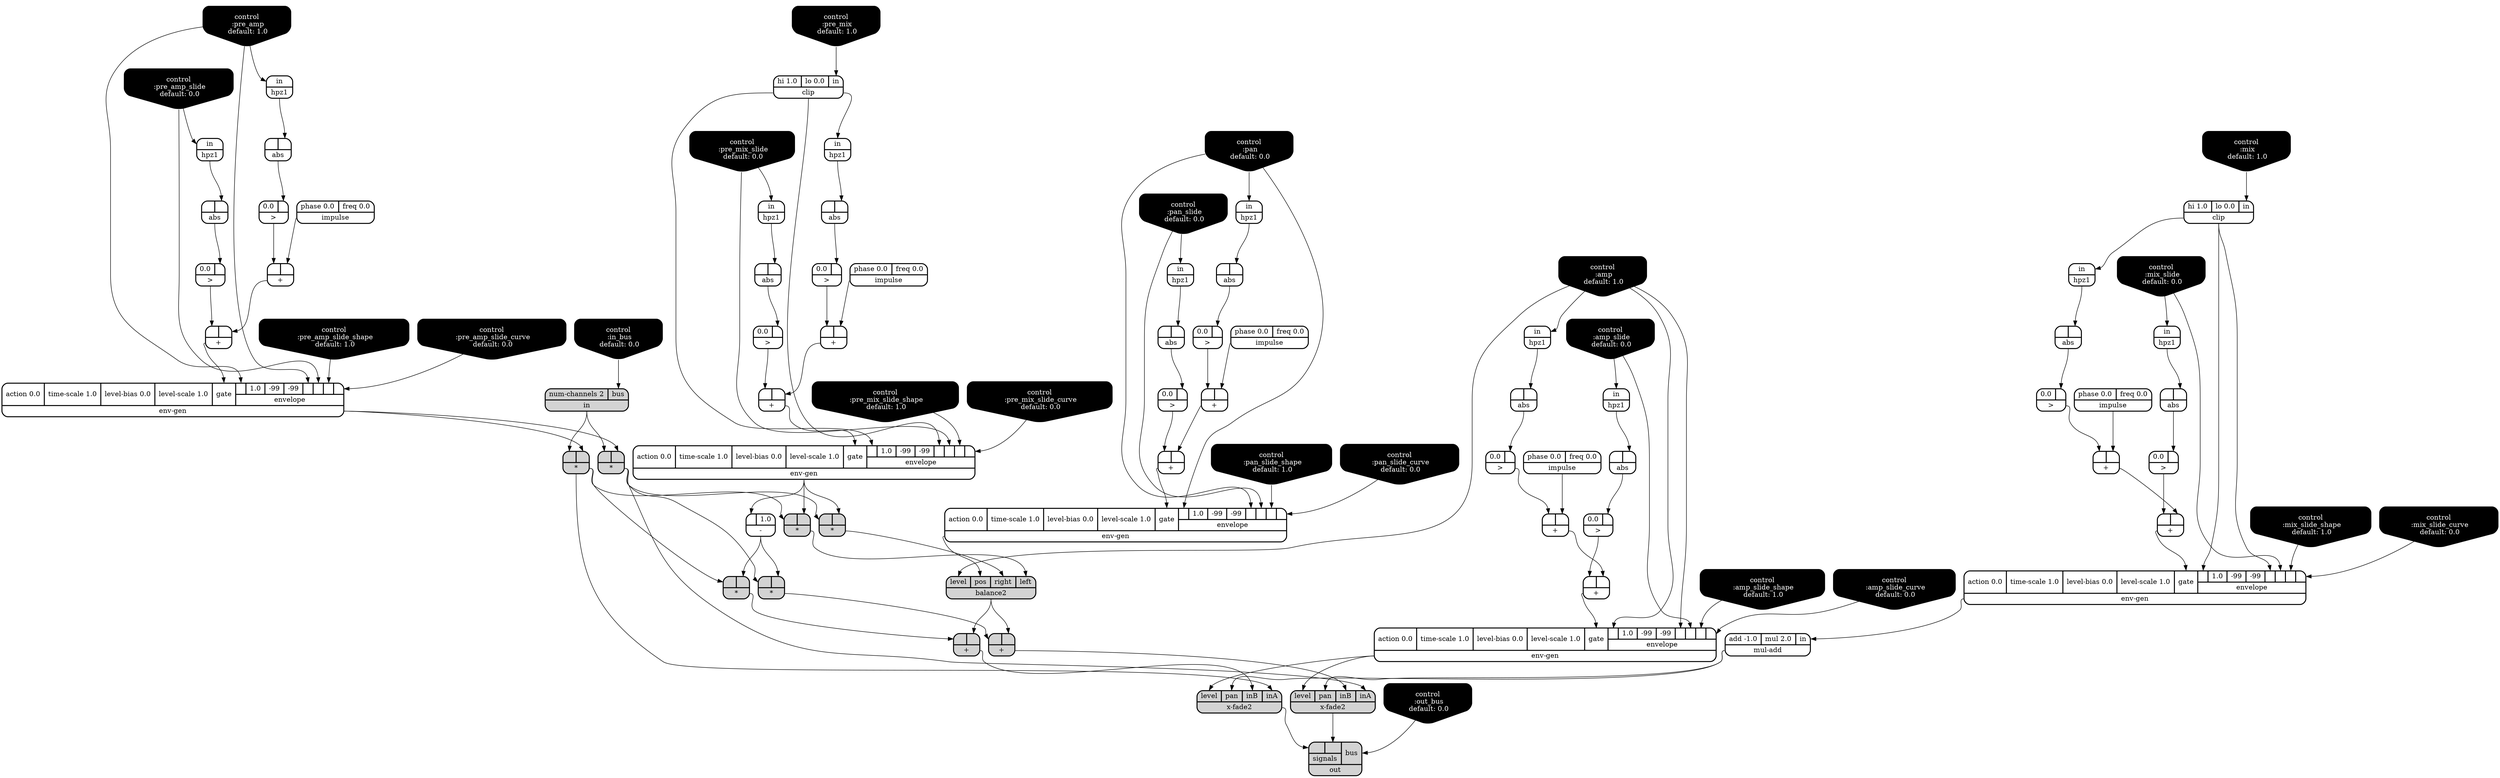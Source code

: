 digraph synthdef {
70 [label = "{{ <b> |<a> } |<__UG_NAME__>* }" style="filled, bold, rounded"  shape=record rankdir=LR];
71 [label = "{{ <b> |<a> } |<__UG_NAME__>* }" style="filled, bold, rounded"  shape=record rankdir=LR];
72 [label = "{{ <b> |<a> } |<__UG_NAME__>* }" style="filled, bold, rounded"  shape=record rankdir=LR];
73 [label = "{{ <b> |<a> } |<__UG_NAME__>* }" style="filled, bold, rounded"  shape=record rankdir=LR];
74 [label = "{{ <b> |<a> } |<__UG_NAME__>* }" style="filled, bold, rounded"  shape=record rankdir=LR];
85 [label = "{{ <b> |<a> } |<__UG_NAME__>* }" style="filled, bold, rounded"  shape=record rankdir=LR];
29 [label = "{{ <b> |<a> } |<__UG_NAME__>+ }" style="bold, rounded" shape=record rankdir=LR];
33 [label = "{{ <b> |<a> } |<__UG_NAME__>+ }" style="bold, rounded" shape=record rankdir=LR];
39 [label = "{{ <b> |<a> } |<__UG_NAME__>+ }" style="bold, rounded" shape=record rankdir=LR];
42 [label = "{{ <b> |<a> } |<__UG_NAME__>+ }" style="bold, rounded" shape=record rankdir=LR];
50 [label = "{{ <b> |<a> } |<__UG_NAME__>+ }" style="bold, rounded" shape=record rankdir=LR];
54 [label = "{{ <b> |<a> } |<__UG_NAME__>+ }" style="bold, rounded" shape=record rankdir=LR];
61 [label = "{{ <b> |<a> } |<__UG_NAME__>+ }" style="bold, rounded" shape=record rankdir=LR];
65 [label = "{{ <b> |<a> } |<__UG_NAME__>+ }" style="bold, rounded" shape=record rankdir=LR];
76 [label = "{{ <b> |<a> } |<__UG_NAME__>+ }" style="filled, bold, rounded"  shape=record rankdir=LR];
80 [label = "{{ <b> |<a> } |<__UG_NAME__>+ }" style="bold, rounded" shape=record rankdir=LR];
82 [label = "{{ <b> |<a> } |<__UG_NAME__>+ }" style="bold, rounded" shape=record rankdir=LR];
86 [label = "{{ <b> |<a> } |<__UG_NAME__>+ }" style="filled, bold, rounded"  shape=record rankdir=LR];
56 [label = "{{ <b> |<a> 1.0} |<__UG_NAME__>- }" style="bold, rounded" shape=record rankdir=LR];
28 [label = "{{ <b> 0.0|<a> } |<__UG_NAME__>\> }" style="bold, rounded" shape=record rankdir=LR];
32 [label = "{{ <b> 0.0|<a> } |<__UG_NAME__>\> }" style="bold, rounded" shape=record rankdir=LR];
38 [label = "{{ <b> 0.0|<a> } |<__UG_NAME__>\> }" style="bold, rounded" shape=record rankdir=LR];
41 [label = "{{ <b> 0.0|<a> } |<__UG_NAME__>\> }" style="bold, rounded" shape=record rankdir=LR];
49 [label = "{{ <b> 0.0|<a> } |<__UG_NAME__>\> }" style="bold, rounded" shape=record rankdir=LR];
53 [label = "{{ <b> 0.0|<a> } |<__UG_NAME__>\> }" style="bold, rounded" shape=record rankdir=LR];
60 [label = "{{ <b> 0.0|<a> } |<__UG_NAME__>\> }" style="bold, rounded" shape=record rankdir=LR];
64 [label = "{{ <b> 0.0|<a> } |<__UG_NAME__>\> }" style="bold, rounded" shape=record rankdir=LR];
79 [label = "{{ <b> 0.0|<a> } |<__UG_NAME__>\> }" style="bold, rounded" shape=record rankdir=LR];
81 [label = "{{ <b> 0.0|<a> } |<__UG_NAME__>\> }" style="bold, rounded" shape=record rankdir=LR];
23 [label = "{{ <b> |<a> } |<__UG_NAME__>abs }" style="bold, rounded" shape=record rankdir=LR];
27 [label = "{{ <b> |<a> } |<__UG_NAME__>abs }" style="bold, rounded" shape=record rankdir=LR];
31 [label = "{{ <b> |<a> } |<__UG_NAME__>abs }" style="bold, rounded" shape=record rankdir=LR];
37 [label = "{{ <b> |<a> } |<__UG_NAME__>abs }" style="bold, rounded" shape=record rankdir=LR];
40 [label = "{{ <b> |<a> } |<__UG_NAME__>abs }" style="bold, rounded" shape=record rankdir=LR];
48 [label = "{{ <b> |<a> } |<__UG_NAME__>abs }" style="bold, rounded" shape=record rankdir=LR];
52 [label = "{{ <b> |<a> } |<__UG_NAME__>abs }" style="bold, rounded" shape=record rankdir=LR];
59 [label = "{{ <b> |<a> } |<__UG_NAME__>abs }" style="bold, rounded" shape=record rankdir=LR];
63 [label = "{{ <b> |<a> } |<__UG_NAME__>abs }" style="bold, rounded" shape=record rankdir=LR];
67 [label = "{{ <b> |<a> } |<__UG_NAME__>abs }" style="bold, rounded" shape=record rankdir=LR];
75 [label = "{{ <level> level|<pos> pos|<right> right|<left> left} |<__UG_NAME__>balance2 }" style="filled, bold, rounded"  shape=record rankdir=LR];
25 [label = "{{ <hi> hi 1.0|<lo> lo 0.0|<in> in} |<__UG_NAME__>clip }" style="bold, rounded" shape=record rankdir=LR];
46 [label = "{{ <hi> hi 1.0|<lo> lo 0.0|<in> in} |<__UG_NAME__>clip }" style="bold, rounded" shape=record rankdir=LR];
0 [label = "control
 :pan
 default: 0.0" shape=invhouse style="rounded, filled, bold" fillcolor=black fontcolor=white ]; 
1 [label = "control
 :pan_slide
 default: 0.0" shape=invhouse style="rounded, filled, bold" fillcolor=black fontcolor=white ]; 
2 [label = "control
 :pan_slide_shape
 default: 1.0" shape=invhouse style="rounded, filled, bold" fillcolor=black fontcolor=white ]; 
3 [label = "control
 :pan_slide_curve
 default: 0.0" shape=invhouse style="rounded, filled, bold" fillcolor=black fontcolor=white ]; 
4 [label = "control
 :pre_amp
 default: 1.0" shape=invhouse style="rounded, filled, bold" fillcolor=black fontcolor=white ]; 
5 [label = "control
 :pre_amp_slide
 default: 0.0" shape=invhouse style="rounded, filled, bold" fillcolor=black fontcolor=white ]; 
6 [label = "control
 :pre_amp_slide_shape
 default: 1.0" shape=invhouse style="rounded, filled, bold" fillcolor=black fontcolor=white ]; 
7 [label = "control
 :pre_amp_slide_curve
 default: 0.0" shape=invhouse style="rounded, filled, bold" fillcolor=black fontcolor=white ]; 
8 [label = "control
 :amp
 default: 1.0" shape=invhouse style="rounded, filled, bold" fillcolor=black fontcolor=white ]; 
9 [label = "control
 :amp_slide
 default: 0.0" shape=invhouse style="rounded, filled, bold" fillcolor=black fontcolor=white ]; 
10 [label = "control
 :amp_slide_shape
 default: 1.0" shape=invhouse style="rounded, filled, bold" fillcolor=black fontcolor=white ]; 
11 [label = "control
 :amp_slide_curve
 default: 0.0" shape=invhouse style="rounded, filled, bold" fillcolor=black fontcolor=white ]; 
12 [label = "control
 :mix
 default: 1.0" shape=invhouse style="rounded, filled, bold" fillcolor=black fontcolor=white ]; 
13 [label = "control
 :mix_slide
 default: 0.0" shape=invhouse style="rounded, filled, bold" fillcolor=black fontcolor=white ]; 
14 [label = "control
 :mix_slide_shape
 default: 1.0" shape=invhouse style="rounded, filled, bold" fillcolor=black fontcolor=white ]; 
15 [label = "control
 :mix_slide_curve
 default: 0.0" shape=invhouse style="rounded, filled, bold" fillcolor=black fontcolor=white ]; 
16 [label = "control
 :pre_mix
 default: 1.0" shape=invhouse style="rounded, filled, bold" fillcolor=black fontcolor=white ]; 
17 [label = "control
 :pre_mix_slide
 default: 0.0" shape=invhouse style="rounded, filled, bold" fillcolor=black fontcolor=white ]; 
18 [label = "control
 :pre_mix_slide_shape
 default: 1.0" shape=invhouse style="rounded, filled, bold" fillcolor=black fontcolor=white ]; 
19 [label = "control
 :pre_mix_slide_curve
 default: 0.0" shape=invhouse style="rounded, filled, bold" fillcolor=black fontcolor=white ]; 
20 [label = "control
 :in_bus
 default: 0.0" shape=invhouse style="rounded, filled, bold" fillcolor=black fontcolor=white ]; 
21 [label = "control
 :out_bus
 default: 0.0" shape=invhouse style="rounded, filled, bold" fillcolor=black fontcolor=white ]; 
43 [label = "{{ <action> action 0.0|<time____scale> time-scale 1.0|<level____bias> level-bias 0.0|<level____scale> level-scale 1.0|<gate> gate|{{<envelope___control___0>|1.0|-99|-99|<envelope___control___4>|<envelope___control___5>|<envelope___control___6>|<envelope___control___7>}|envelope}} |<__UG_NAME__>env-gen }" style="bold, rounded" shape=record rankdir=LR];
44 [label = "{{ <action> action 0.0|<time____scale> time-scale 1.0|<level____bias> level-bias 0.0|<level____scale> level-scale 1.0|<gate> gate|{{<envelope___clip___0>|1.0|-99|-99|<envelope___clip___4>|<envelope___control___5>|<envelope___control___6>|<envelope___control___7>}|envelope}} |<__UG_NAME__>env-gen }" style="bold, rounded" shape=record rankdir=LR];
55 [label = "{{ <action> action 0.0|<time____scale> time-scale 1.0|<level____bias> level-bias 0.0|<level____scale> level-scale 1.0|<gate> gate|{{<envelope___clip___0>|1.0|-99|-99|<envelope___clip___4>|<envelope___control___5>|<envelope___control___6>|<envelope___control___7>}|envelope}} |<__UG_NAME__>env-gen }" style="bold, rounded" shape=record rankdir=LR];
68 [label = "{{ <action> action 0.0|<time____scale> time-scale 1.0|<level____bias> level-bias 0.0|<level____scale> level-scale 1.0|<gate> gate|{{<envelope___control___0>|1.0|-99|-99|<envelope___control___4>|<envelope___control___5>|<envelope___control___6>|<envelope___control___7>}|envelope}} |<__UG_NAME__>env-gen }" style="bold, rounded" shape=record rankdir=LR];
83 [label = "{{ <action> action 0.0|<time____scale> time-scale 1.0|<level____bias> level-bias 0.0|<level____scale> level-scale 1.0|<gate> gate|{{<envelope___control___0>|1.0|-99|-99|<envelope___control___4>|<envelope___control___5>|<envelope___control___6>|<envelope___control___7>}|envelope}} |<__UG_NAME__>env-gen }" style="bold, rounded" shape=record rankdir=LR];
22 [label = "{{ <in> in} |<__UG_NAME__>hpz1 }" style="bold, rounded" shape=record rankdir=LR];
26 [label = "{{ <in> in} |<__UG_NAME__>hpz1 }" style="bold, rounded" shape=record rankdir=LR];
30 [label = "{{ <in> in} |<__UG_NAME__>hpz1 }" style="bold, rounded" shape=record rankdir=LR];
34 [label = "{{ <in> in} |<__UG_NAME__>hpz1 }" style="bold, rounded" shape=record rankdir=LR];
36 [label = "{{ <in> in} |<__UG_NAME__>hpz1 }" style="bold, rounded" shape=record rankdir=LR];
47 [label = "{{ <in> in} |<__UG_NAME__>hpz1 }" style="bold, rounded" shape=record rankdir=LR];
51 [label = "{{ <in> in} |<__UG_NAME__>hpz1 }" style="bold, rounded" shape=record rankdir=LR];
58 [label = "{{ <in> in} |<__UG_NAME__>hpz1 }" style="bold, rounded" shape=record rankdir=LR];
62 [label = "{{ <in> in} |<__UG_NAME__>hpz1 }" style="bold, rounded" shape=record rankdir=LR];
66 [label = "{{ <in> in} |<__UG_NAME__>hpz1 }" style="bold, rounded" shape=record rankdir=LR];
24 [label = "{{ <phase> phase 0.0|<freq> freq 0.0} |<__UG_NAME__>impulse }" style="bold, rounded" shape=record rankdir=LR];
35 [label = "{{ <phase> phase 0.0|<freq> freq 0.0} |<__UG_NAME__>impulse }" style="bold, rounded" shape=record rankdir=LR];
45 [label = "{{ <phase> phase 0.0|<freq> freq 0.0} |<__UG_NAME__>impulse }" style="bold, rounded" shape=record rankdir=LR];
57 [label = "{{ <phase> phase 0.0|<freq> freq 0.0} |<__UG_NAME__>impulse }" style="bold, rounded" shape=record rankdir=LR];
78 [label = "{{ <phase> phase 0.0|<freq> freq 0.0} |<__UG_NAME__>impulse }" style="bold, rounded" shape=record rankdir=LR];
69 [label = "{{ <num____channels> num-channels 2|<bus> bus} |<__UG_NAME__>in }" style="filled, bold, rounded"  shape=record rankdir=LR];
77 [label = "{{ <add> add -1.0|<mul> mul 2.0|<in> in} |<__UG_NAME__>mul-add }" style="bold, rounded" shape=record rankdir=LR];
88 [label = "{{ {{<signals___x____fade2___0>|<signals___x____fade2___1>}|signals}|<bus> bus} |<__UG_NAME__>out }" style="filled, bold, rounded"  shape=record rankdir=LR];
84 [label = "{{ <level> level|<pan> pan|<inb> inB|<ina> inA} |<__UG_NAME__>x-fade2 }" style="filled, bold, rounded"  shape=record rankdir=LR];
87 [label = "{{ <level> level|<pan> pan|<inb> inB|<ina> inA} |<__UG_NAME__>x-fade2 }" style="filled, bold, rounded"  shape=record rankdir=LR];

68:__UG_NAME__ -> 70:a ;
69:__UG_NAME__ -> 70:b ;
56:__UG_NAME__ -> 71:a ;
70:__UG_NAME__ -> 71:b ;
55:__UG_NAME__ -> 72:a ;
70:__UG_NAME__ -> 72:b ;
68:__UG_NAME__ -> 73:a ;
69:__UG_NAME__ -> 73:b ;
55:__UG_NAME__ -> 74:a ;
73:__UG_NAME__ -> 74:b ;
56:__UG_NAME__ -> 85:a ;
73:__UG_NAME__ -> 85:b ;
24:__UG_NAME__ -> 29:a ;
28:__UG_NAME__ -> 29:b ;
29:__UG_NAME__ -> 33:a ;
32:__UG_NAME__ -> 33:b ;
35:__UG_NAME__ -> 39:a ;
38:__UG_NAME__ -> 39:b ;
39:__UG_NAME__ -> 42:a ;
41:__UG_NAME__ -> 42:b ;
45:__UG_NAME__ -> 50:a ;
49:__UG_NAME__ -> 50:b ;
50:__UG_NAME__ -> 54:a ;
53:__UG_NAME__ -> 54:b ;
57:__UG_NAME__ -> 61:a ;
60:__UG_NAME__ -> 61:b ;
61:__UG_NAME__ -> 65:a ;
64:__UG_NAME__ -> 65:b ;
75:__UG_NAME__ -> 76:a ;
71:__UG_NAME__ -> 76:b ;
78:__UG_NAME__ -> 80:a ;
79:__UG_NAME__ -> 80:b ;
80:__UG_NAME__ -> 82:a ;
81:__UG_NAME__ -> 82:b ;
75:__UG_NAME__ -> 86:a ;
85:__UG_NAME__ -> 86:b ;
55:__UG_NAME__ -> 56:b ;
27:__UG_NAME__ -> 28:a ;
31:__UG_NAME__ -> 32:a ;
37:__UG_NAME__ -> 38:a ;
40:__UG_NAME__ -> 41:a ;
48:__UG_NAME__ -> 49:a ;
52:__UG_NAME__ -> 53:a ;
59:__UG_NAME__ -> 60:a ;
63:__UG_NAME__ -> 64:a ;
67:__UG_NAME__ -> 79:a ;
23:__UG_NAME__ -> 81:a ;
22:__UG_NAME__ -> 23:a ;
26:__UG_NAME__ -> 27:a ;
30:__UG_NAME__ -> 31:a ;
36:__UG_NAME__ -> 37:a ;
34:__UG_NAME__ -> 40:a ;
47:__UG_NAME__ -> 48:a ;
51:__UG_NAME__ -> 52:a ;
58:__UG_NAME__ -> 59:a ;
62:__UG_NAME__ -> 63:a ;
66:__UG_NAME__ -> 67:a ;
72:__UG_NAME__ -> 75:left ;
74:__UG_NAME__ -> 75:right ;
43:__UG_NAME__ -> 75:pos ;
8:__UG_NAME__ -> 75:level ;
12:__UG_NAME__ -> 25:in ;
16:__UG_NAME__ -> 46:in ;
0:__UG_NAME__ -> 43:envelope___control___0 ;
0:__UG_NAME__ -> 43:envelope___control___4 ;
1:__UG_NAME__ -> 43:envelope___control___5 ;
2:__UG_NAME__ -> 43:envelope___control___6 ;
3:__UG_NAME__ -> 43:envelope___control___7 ;
42:__UG_NAME__ -> 43:gate ;
25:__UG_NAME__ -> 44:envelope___clip___0 ;
25:__UG_NAME__ -> 44:envelope___clip___4 ;
13:__UG_NAME__ -> 44:envelope___control___5 ;
14:__UG_NAME__ -> 44:envelope___control___6 ;
15:__UG_NAME__ -> 44:envelope___control___7 ;
33:__UG_NAME__ -> 44:gate ;
46:__UG_NAME__ -> 55:envelope___clip___0 ;
46:__UG_NAME__ -> 55:envelope___clip___4 ;
17:__UG_NAME__ -> 55:envelope___control___5 ;
18:__UG_NAME__ -> 55:envelope___control___6 ;
19:__UG_NAME__ -> 55:envelope___control___7 ;
54:__UG_NAME__ -> 55:gate ;
4:__UG_NAME__ -> 68:envelope___control___0 ;
4:__UG_NAME__ -> 68:envelope___control___4 ;
5:__UG_NAME__ -> 68:envelope___control___5 ;
6:__UG_NAME__ -> 68:envelope___control___6 ;
7:__UG_NAME__ -> 68:envelope___control___7 ;
65:__UG_NAME__ -> 68:gate ;
8:__UG_NAME__ -> 83:envelope___control___0 ;
8:__UG_NAME__ -> 83:envelope___control___4 ;
9:__UG_NAME__ -> 83:envelope___control___5 ;
10:__UG_NAME__ -> 83:envelope___control___6 ;
11:__UG_NAME__ -> 83:envelope___control___7 ;
82:__UG_NAME__ -> 83:gate ;
9:__UG_NAME__ -> 22:in ;
25:__UG_NAME__ -> 26:in ;
13:__UG_NAME__ -> 30:in ;
1:__UG_NAME__ -> 34:in ;
0:__UG_NAME__ -> 36:in ;
46:__UG_NAME__ -> 47:in ;
17:__UG_NAME__ -> 51:in ;
4:__UG_NAME__ -> 58:in ;
5:__UG_NAME__ -> 62:in ;
8:__UG_NAME__ -> 66:in ;
20:__UG_NAME__ -> 69:bus ;
44:__UG_NAME__ -> 77:in ;
21:__UG_NAME__ -> 88:bus ;
84:__UG_NAME__ -> 88:signals___x____fade2___0 ;
87:__UG_NAME__ -> 88:signals___x____fade2___1 ;
70:__UG_NAME__ -> 84:ina ;
76:__UG_NAME__ -> 84:inb ;
77:__UG_NAME__ -> 84:pan ;
83:__UG_NAME__ -> 84:level ;
73:__UG_NAME__ -> 87:ina ;
86:__UG_NAME__ -> 87:inb ;
77:__UG_NAME__ -> 87:pan ;
83:__UG_NAME__ -> 87:level ;

}